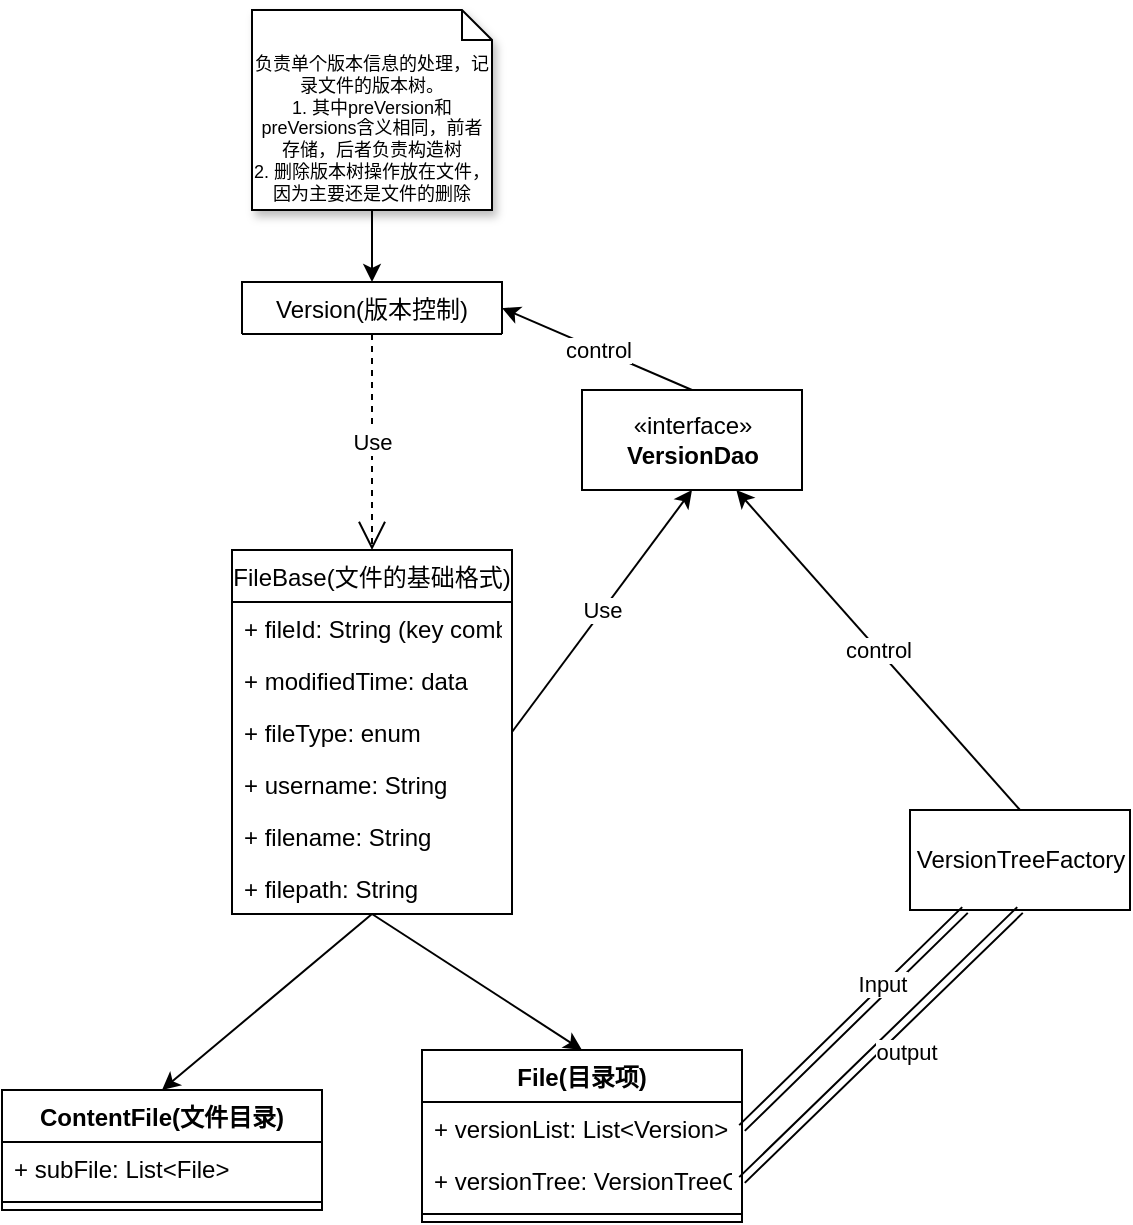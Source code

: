 <mxfile version="17.4.2" type="device"><diagram id="C5RBs43oDa-KdzZeNtuy" name="Page-1"><mxGraphModel dx="2105" dy="641" grid="1" gridSize="10" guides="1" tooltips="1" connect="1" arrows="1" fold="1" page="1" pageScale="1" pageWidth="827" pageHeight="1169" math="0" shadow="0"><root><mxCell id="WIyWlLk6GJQsqaUBKTNV-0"/><mxCell id="WIyWlLk6GJQsqaUBKTNV-1" parent="WIyWlLk6GJQsqaUBKTNV-0"/><mxCell id="y6ktYFUyTrNjJtsUoddP-2" value="Version(版本控制)" style="swimlane;fontStyle=0;childLayout=stackLayout;horizontal=1;startSize=26;fillColor=none;horizontalStack=0;resizeParent=1;resizeParentMax=0;resizeLast=0;collapsible=1;marginBottom=0;" parent="WIyWlLk6GJQsqaUBKTNV-1" vertex="1" collapsed="1"><mxGeometry x="80" y="1236" width="130" height="26" as="geometry"><mxRectangle x="80" y="1236" width="140" height="234" as="alternateBounds"/></mxGeometry></mxCell><mxCell id="y6ktYFUyTrNjJtsUoddP-3" value="+ versionId: String" style="text;strokeColor=none;fillColor=none;align=left;verticalAlign=top;spacingLeft=4;spacingRight=4;overflow=hidden;rotatable=0;points=[[0,0.5],[1,0.5]];portConstraint=eastwest;" parent="y6ktYFUyTrNjJtsUoddP-2" vertex="1"><mxGeometry y="26" width="140" height="26" as="geometry"/></mxCell><mxCell id="y6ktYFUyTrNjJtsUoddP-4" value="+ preVersion: String" style="text;strokeColor=none;fillColor=none;align=left;verticalAlign=top;spacingLeft=4;spacingRight=4;overflow=hidden;rotatable=0;points=[[0,0.5],[1,0.5]];portConstraint=eastwest;" parent="y6ktYFUyTrNjJtsUoddP-2" vertex="1"><mxGeometry y="52" width="140" height="26" as="geometry"/></mxCell><mxCell id="y6ktYFUyTrNjJtsUoddP-6" value="+ nextVersion: String" style="text;strokeColor=none;fillColor=none;align=left;verticalAlign=top;spacingLeft=4;spacingRight=4;overflow=hidden;rotatable=0;points=[[0,0.5],[1,0.5]];portConstraint=eastwest;" parent="y6ktYFUyTrNjJtsUoddP-2" vertex="1"><mxGeometry y="78" width="140" height="26" as="geometry"/></mxCell><mxCell id="y6ktYFUyTrNjJtsUoddP-5" value="+ preVersions: List&lt;S&gt;" style="text;strokeColor=none;fillColor=none;align=left;verticalAlign=top;spacingLeft=4;spacingRight=4;overflow=hidden;rotatable=0;points=[[0,0.5],[1,0.5]];portConstraint=eastwest;" parent="y6ktYFUyTrNjJtsUoddP-2" vertex="1"><mxGeometry y="104" width="140" height="26" as="geometry"/></mxCell><mxCell id="y6ktYFUyTrNjJtsUoddP-7" value="+ nextVersions: List&lt;S&gt;" style="text;strokeColor=none;fillColor=none;align=left;verticalAlign=top;spacingLeft=4;spacingRight=4;overflow=hidden;rotatable=0;points=[[0,0.5],[1,0.5]];portConstraint=eastwest;" parent="y6ktYFUyTrNjJtsUoddP-2" vertex="1"><mxGeometry y="130" width="140" height="26" as="geometry"/></mxCell><mxCell id="y6ktYFUyTrNjJtsUoddP-33" value="+ insert(version): boolean" style="text;strokeColor=none;fillColor=none;align=left;verticalAlign=top;spacingLeft=4;spacingRight=4;overflow=hidden;rotatable=0;points=[[0,0.5],[1,0.5]];portConstraint=eastwest;shadow=1;fontSize=9;" parent="y6ktYFUyTrNjJtsUoddP-2" vertex="1"><mxGeometry y="156" width="140" height="26" as="geometry"/></mxCell><mxCell id="y6ktYFUyTrNjJtsUoddP-34" value="+ delete(version): boolean" style="text;strokeColor=none;fillColor=none;align=left;verticalAlign=top;spacingLeft=4;spacingRight=4;overflow=hidden;rotatable=0;points=[[0,0.5],[1,0.5]];portConstraint=eastwest;shadow=1;fontSize=9;" parent="y6ktYFUyTrNjJtsUoddP-2" vertex="1"><mxGeometry y="182" width="140" height="26" as="geometry"/></mxCell><mxCell id="y6ktYFUyTrNjJtsUoddP-35" value="+ selectOne(version): version" style="text;strokeColor=none;fillColor=none;align=left;verticalAlign=top;spacingLeft=4;spacingRight=4;overflow=hidden;rotatable=0;points=[[0,0.5],[1,0.5]];portConstraint=eastwest;shadow=1;fontSize=9;" parent="y6ktYFUyTrNjJtsUoddP-2" vertex="1"><mxGeometry y="208" width="140" height="26" as="geometry"/></mxCell><mxCell id="PLZAn42P0HJIMUVNN4lz-5" style="rounded=0;orthogonalLoop=1;jettySize=auto;html=1;exitX=0.5;exitY=1;exitDx=0;exitDy=0;entryX=0.5;entryY=0;entryDx=0;entryDy=0;" parent="WIyWlLk6GJQsqaUBKTNV-1" source="y6ktYFUyTrNjJtsUoddP-8" target="PLZAn42P0HJIMUVNN4lz-1" edge="1"><mxGeometry relative="1" as="geometry"/></mxCell><mxCell id="PLZAn42P0HJIMUVNN4lz-9" style="edgeStyle=none;rounded=0;orthogonalLoop=1;jettySize=auto;html=1;exitX=0.5;exitY=1;exitDx=0;exitDy=0;entryX=0.5;entryY=0;entryDx=0;entryDy=0;" parent="WIyWlLk6GJQsqaUBKTNV-1" source="y6ktYFUyTrNjJtsUoddP-8" target="PLZAn42P0HJIMUVNN4lz-6" edge="1"><mxGeometry relative="1" as="geometry"/></mxCell><mxCell id="h-Mzob6AIkv2flho3uk5-9" value="Use" style="edgeStyle=none;rounded=0;orthogonalLoop=1;jettySize=auto;html=1;exitX=1;exitY=0.5;exitDx=0;exitDy=0;entryX=0.5;entryY=1;entryDx=0;entryDy=0;" parent="WIyWlLk6GJQsqaUBKTNV-1" source="y6ktYFUyTrNjJtsUoddP-8" target="h-Mzob6AIkv2flho3uk5-0" edge="1"><mxGeometry relative="1" as="geometry"/></mxCell><mxCell id="y6ktYFUyTrNjJtsUoddP-8" value="FileBase(文件的基础格式)" style="swimlane;fontStyle=0;childLayout=stackLayout;horizontal=1;startSize=26;fillColor=none;horizontalStack=0;resizeParent=1;resizeParentMax=0;resizeLast=0;collapsible=1;marginBottom=0;" parent="WIyWlLk6GJQsqaUBKTNV-1" vertex="1"><mxGeometry x="75" y="1370" width="140" height="182" as="geometry"><mxRectangle x="75" y="1370" width="170" height="26" as="alternateBounds"/></mxGeometry></mxCell><mxCell id="PLZAn42P0HJIMUVNN4lz-0" value="+ fileId: String (key combained with versionId)" style="text;strokeColor=none;fillColor=none;align=left;verticalAlign=top;spacingLeft=4;spacingRight=4;overflow=hidden;rotatable=0;points=[[0,0.5],[1,0.5]];portConstraint=eastwest;" parent="y6ktYFUyTrNjJtsUoddP-8" vertex="1"><mxGeometry y="26" width="140" height="26" as="geometry"/></mxCell><mxCell id="y6ktYFUyTrNjJtsUoddP-9" value="+ modifiedTime: data" style="text;strokeColor=none;fillColor=none;align=left;verticalAlign=top;spacingLeft=4;spacingRight=4;overflow=hidden;rotatable=0;points=[[0,0.5],[1,0.5]];portConstraint=eastwest;shadow=1;" parent="y6ktYFUyTrNjJtsUoddP-8" vertex="1"><mxGeometry y="52" width="140" height="26" as="geometry"/></mxCell><mxCell id="y6ktYFUyTrNjJtsUoddP-10" value="+ fileType: enum" style="text;strokeColor=none;fillColor=none;align=left;verticalAlign=top;spacingLeft=4;spacingRight=4;overflow=hidden;rotatable=0;points=[[0,0.5],[1,0.5]];portConstraint=eastwest;" parent="y6ktYFUyTrNjJtsUoddP-8" vertex="1"><mxGeometry y="78" width="140" height="26" as="geometry"/></mxCell><mxCell id="y6ktYFUyTrNjJtsUoddP-13" value="+ username: String" style="text;strokeColor=none;fillColor=none;align=left;verticalAlign=top;spacingLeft=4;spacingRight=4;overflow=hidden;rotatable=0;points=[[0,0.5],[1,0.5]];portConstraint=eastwest;" parent="y6ktYFUyTrNjJtsUoddP-8" vertex="1"><mxGeometry y="104" width="140" height="26" as="geometry"/></mxCell><mxCell id="y6ktYFUyTrNjJtsUoddP-41" value="+ filename: String" style="text;strokeColor=none;fillColor=none;align=left;verticalAlign=top;spacingLeft=4;spacingRight=4;overflow=hidden;rotatable=0;points=[[0,0.5],[1,0.5]];portConstraint=eastwest;" parent="y6ktYFUyTrNjJtsUoddP-8" vertex="1"><mxGeometry y="130" width="140" height="26" as="geometry"/></mxCell><mxCell id="y6ktYFUyTrNjJtsUoddP-42" value="+ filepath: String" style="text;strokeColor=none;fillColor=none;align=left;verticalAlign=top;spacingLeft=4;spacingRight=4;overflow=hidden;rotatable=0;points=[[0,0.5],[1,0.5]];portConstraint=eastwest;" parent="y6ktYFUyTrNjJtsUoddP-8" vertex="1"><mxGeometry y="156" width="140" height="26" as="geometry"/></mxCell><mxCell id="y6ktYFUyTrNjJtsUoddP-12" value="Use" style="endArrow=open;endSize=12;dashed=1;html=1;rounded=0;exitX=0.5;exitY=1;exitDx=0;exitDy=0;entryX=0.5;entryY=0;entryDx=0;entryDy=0;" parent="WIyWlLk6GJQsqaUBKTNV-1" source="y6ktYFUyTrNjJtsUoddP-2" target="y6ktYFUyTrNjJtsUoddP-8" edge="1"><mxGeometry width="160" relative="1" as="geometry"><mxPoint x="30" y="1270" as="sourcePoint"/><mxPoint x="190" y="1270" as="targetPoint"/></mxGeometry></mxCell><mxCell id="y6ktYFUyTrNjJtsUoddP-36" style="edgeStyle=orthogonalEdgeStyle;rounded=0;orthogonalLoop=1;jettySize=auto;html=1;exitX=0.5;exitY=1;exitDx=0;exitDy=0;exitPerimeter=0;fontSize=9;" parent="WIyWlLk6GJQsqaUBKTNV-1" source="y6ktYFUyTrNjJtsUoddP-27" target="y6ktYFUyTrNjJtsUoddP-2" edge="1"><mxGeometry relative="1" as="geometry"/></mxCell><mxCell id="y6ktYFUyTrNjJtsUoddP-27" value="&lt;font style=&quot;font-size: 9px&quot;&gt;负责单个版本信息的处理，记录文件的版本树。&lt;br&gt;1. 其中preVersion和preVersions含义相同，前者存储，后者负责构造树&lt;br&gt;2. 删除版本树操作放在文件，因为主要还是文件的删除&lt;br&gt;&lt;/font&gt;" style="shape=note2;boundedLbl=1;whiteSpace=wrap;html=1;size=15;verticalAlign=top;align=center;shadow=1;fontSize=6;" parent="WIyWlLk6GJQsqaUBKTNV-1" vertex="1"><mxGeometry x="85" y="1100" width="120" height="100" as="geometry"/></mxCell><mxCell id="PLZAn42P0HJIMUVNN4lz-1" value="ContentFile(文件目录)" style="swimlane;fontStyle=1;align=center;verticalAlign=top;childLayout=stackLayout;horizontal=1;startSize=26;horizontalStack=0;resizeParent=1;resizeParentMax=0;resizeLast=0;collapsible=1;marginBottom=0;" parent="WIyWlLk6GJQsqaUBKTNV-1" vertex="1"><mxGeometry x="-40" y="1640" width="160" height="60" as="geometry"/></mxCell><mxCell id="PLZAn42P0HJIMUVNN4lz-2" value="+ subFile: List&lt;File&gt;" style="text;strokeColor=none;fillColor=none;align=left;verticalAlign=top;spacingLeft=4;spacingRight=4;overflow=hidden;rotatable=0;points=[[0,0.5],[1,0.5]];portConstraint=eastwest;" parent="PLZAn42P0HJIMUVNN4lz-1" vertex="1"><mxGeometry y="26" width="160" height="26" as="geometry"/></mxCell><mxCell id="PLZAn42P0HJIMUVNN4lz-3" value="" style="line;strokeWidth=1;fillColor=none;align=left;verticalAlign=middle;spacingTop=-1;spacingLeft=3;spacingRight=3;rotatable=0;labelPosition=right;points=[];portConstraint=eastwest;" parent="PLZAn42P0HJIMUVNN4lz-1" vertex="1"><mxGeometry y="52" width="160" height="8" as="geometry"/></mxCell><mxCell id="PLZAn42P0HJIMUVNN4lz-6" value="File(目录项)" style="swimlane;fontStyle=1;align=center;verticalAlign=top;childLayout=stackLayout;horizontal=1;startSize=26;horizontalStack=0;resizeParent=1;resizeParentMax=0;resizeLast=0;collapsible=1;marginBottom=0;" parent="WIyWlLk6GJQsqaUBKTNV-1" vertex="1"><mxGeometry x="170" y="1620" width="160" height="86" as="geometry"/></mxCell><mxCell id="PLZAn42P0HJIMUVNN4lz-7" value="+ versionList: List&lt;Version&gt;" style="text;strokeColor=none;fillColor=none;align=left;verticalAlign=top;spacingLeft=4;spacingRight=4;overflow=hidden;rotatable=0;points=[[0,0.5],[1,0.5]];portConstraint=eastwest;" parent="PLZAn42P0HJIMUVNN4lz-6" vertex="1"><mxGeometry y="26" width="160" height="26" as="geometry"/></mxCell><mxCell id="rgriRJvS2457ikd3Rzge-0" value="+ versionTree: VersionTreeGraph(null)" style="text;strokeColor=none;fillColor=none;align=left;verticalAlign=top;spacingLeft=4;spacingRight=4;overflow=hidden;rotatable=0;points=[[0,0.5],[1,0.5]];portConstraint=eastwest;" parent="PLZAn42P0HJIMUVNN4lz-6" vertex="1"><mxGeometry y="52" width="160" height="26" as="geometry"/></mxCell><mxCell id="PLZAn42P0HJIMUVNN4lz-8" value="" style="line;strokeWidth=1;fillColor=none;align=left;verticalAlign=middle;spacingTop=-1;spacingLeft=3;spacingRight=3;rotatable=0;labelPosition=right;points=[];portConstraint=eastwest;" parent="PLZAn42P0HJIMUVNN4lz-6" vertex="1"><mxGeometry y="78" width="160" height="8" as="geometry"/></mxCell><mxCell id="h-Mzob6AIkv2flho3uk5-15" value="control" style="edgeStyle=none;rounded=0;orthogonalLoop=1;jettySize=auto;html=1;exitX=0.5;exitY=0;exitDx=0;exitDy=0;" parent="WIyWlLk6GJQsqaUBKTNV-1" source="rgriRJvS2457ikd3Rzge-5" target="h-Mzob6AIkv2flho3uk5-0" edge="1"><mxGeometry relative="1" as="geometry"/></mxCell><mxCell id="rgriRJvS2457ikd3Rzge-5" value="VersionTreeFactory" style="html=1;" parent="WIyWlLk6GJQsqaUBKTNV-1" vertex="1"><mxGeometry x="414" y="1500" width="110" height="50" as="geometry"/></mxCell><mxCell id="h-Mzob6AIkv2flho3uk5-11" value="control" style="edgeStyle=none;rounded=0;orthogonalLoop=1;jettySize=auto;html=1;exitX=0.5;exitY=0;exitDx=0;exitDy=0;entryX=1;entryY=0.5;entryDx=0;entryDy=0;" parent="WIyWlLk6GJQsqaUBKTNV-1" source="h-Mzob6AIkv2flho3uk5-0" target="y6ktYFUyTrNjJtsUoddP-2" edge="1"><mxGeometry relative="1" as="geometry"/></mxCell><mxCell id="h-Mzob6AIkv2flho3uk5-0" value="«interface»&lt;br&gt;&lt;b&gt;VersionDao&lt;/b&gt;" style="html=1;" parent="WIyWlLk6GJQsqaUBKTNV-1" vertex="1"><mxGeometry x="250" y="1290" width="110" height="50" as="geometry"/></mxCell><mxCell id="h-Mzob6AIkv2flho3uk5-12" style="edgeStyle=none;rounded=0;orthogonalLoop=1;jettySize=auto;html=1;exitX=1;exitY=0.5;exitDx=0;exitDy=0;entryX=0.25;entryY=1;entryDx=0;entryDy=0;shape=link;" parent="WIyWlLk6GJQsqaUBKTNV-1" source="PLZAn42P0HJIMUVNN4lz-7" target="rgriRJvS2457ikd3Rzge-5" edge="1"><mxGeometry relative="1" as="geometry"/></mxCell><mxCell id="h-Mzob6AIkv2flho3uk5-14" value="Input" style="edgeLabel;html=1;align=center;verticalAlign=middle;resizable=0;points=[];" parent="h-Mzob6AIkv2flho3uk5-12" vertex="1" connectable="0"><mxGeometry x="0.283" y="3" relative="1" as="geometry"><mxPoint as="offset"/></mxGeometry></mxCell><mxCell id="h-Mzob6AIkv2flho3uk5-13" value="output" style="edgeStyle=none;shape=link;rounded=0;orthogonalLoop=1;jettySize=auto;html=1;exitX=1;exitY=0.5;exitDx=0;exitDy=0;entryX=0.5;entryY=1;entryDx=0;entryDy=0;" parent="WIyWlLk6GJQsqaUBKTNV-1" source="rgriRJvS2457ikd3Rzge-0" target="rgriRJvS2457ikd3Rzge-5" edge="1"><mxGeometry x="0.07" y="-11" relative="1" as="geometry"><mxPoint as="offset"/></mxGeometry></mxCell></root></mxGraphModel></diagram></mxfile>